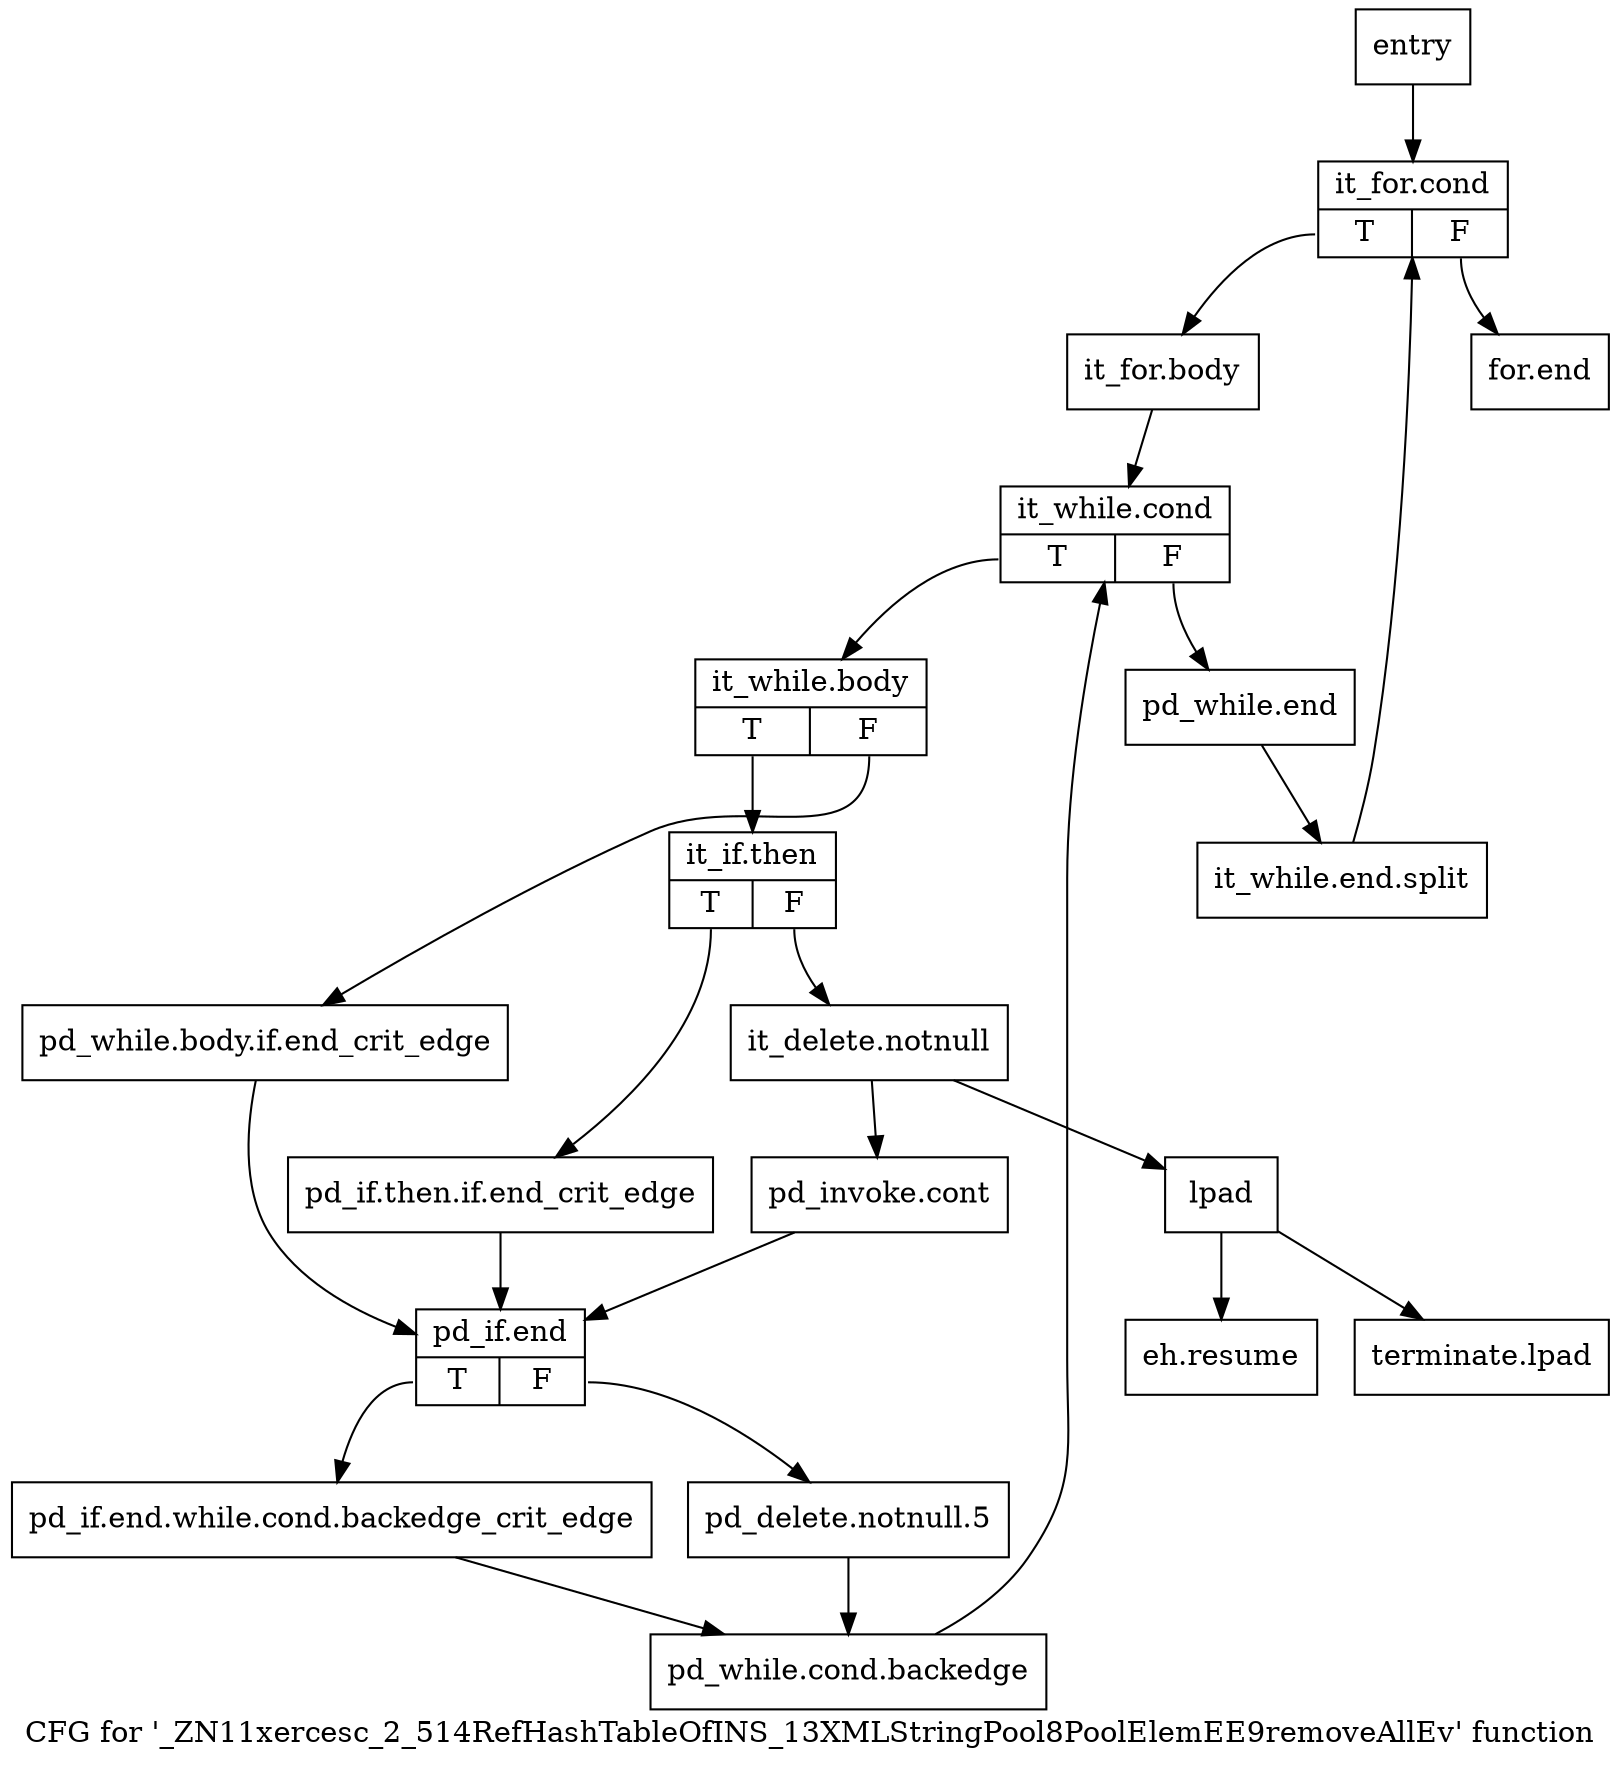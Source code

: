 digraph "CFG for '_ZN11xercesc_2_514RefHashTableOfINS_13XMLStringPool8PoolElemEE9removeAllEv' function" {
	label="CFG for '_ZN11xercesc_2_514RefHashTableOfINS_13XMLStringPool8PoolElemEE9removeAllEv' function";

	Node0x47bc5e0 [shape=record,label="{entry}"];
	Node0x47bc5e0 -> Node0x47bc630;
	Node0x47bc630 [shape=record,label="{it_for.cond|{<s0>T|<s1>F}}"];
	Node0x47bc630:s0 -> Node0x47bc680;
	Node0x47bc630:s1 -> Node0x47bcae0;
	Node0x47bc680 [shape=record,label="{it_for.body}"];
	Node0x47bc680 -> Node0x47bc6d0;
	Node0x47bc6d0 [shape=record,label="{it_while.cond|{<s0>T|<s1>F}}"];
	Node0x47bc6d0:s0 -> Node0x47bc720;
	Node0x47bc6d0:s1 -> Node0x47bca90;
	Node0x47bc720 [shape=record,label="{it_while.body|{<s0>T|<s1>F}}"];
	Node0x47bc720:s0 -> Node0x47bc7c0;
	Node0x47bc720:s1 -> Node0x47bc770;
	Node0x47bc770 [shape=record,label="{pd_while.body.if.end_crit_edge}"];
	Node0x47bc770 -> Node0x47bc950;
	Node0x47bc7c0 [shape=record,label="{it_if.then|{<s0>T|<s1>F}}"];
	Node0x47bc7c0:s0 -> Node0x47bc810;
	Node0x47bc7c0:s1 -> Node0x47bc860;
	Node0x47bc810 [shape=record,label="{pd_if.then.if.end_crit_edge}"];
	Node0x47bc810 -> Node0x47bc950;
	Node0x47bc860 [shape=record,label="{it_delete.notnull}"];
	Node0x47bc860 -> Node0x47bc8b0;
	Node0x47bc860 -> Node0x47bc900;
	Node0x47bc8b0 [shape=record,label="{pd_invoke.cont}"];
	Node0x47bc8b0 -> Node0x47bc950;
	Node0x47bc900 [shape=record,label="{lpad}"];
	Node0x47bc900 -> Node0x47bcb30;
	Node0x47bc900 -> Node0x47bcb80;
	Node0x47bc950 [shape=record,label="{pd_if.end|{<s0>T|<s1>F}}"];
	Node0x47bc950:s0 -> Node0x47bc9a0;
	Node0x47bc950:s1 -> Node0x47bc9f0;
	Node0x47bc9a0 [shape=record,label="{pd_if.end.while.cond.backedge_crit_edge}"];
	Node0x47bc9a0 -> Node0x47bca40;
	Node0x47bc9f0 [shape=record,label="{pd_delete.notnull.5}"];
	Node0x47bc9f0 -> Node0x47bca40;
	Node0x47bca40 [shape=record,label="{pd_while.cond.backedge}"];
	Node0x47bca40 -> Node0x47bc6d0;
	Node0x47bca90 [shape=record,label="{pd_while.end}"];
	Node0x47bca90 -> Node0xafabd60;
	Node0xafabd60 [shape=record,label="{it_while.end.split}"];
	Node0xafabd60 -> Node0x47bc630;
	Node0x47bcae0 [shape=record,label="{for.end}"];
	Node0x47bcb30 [shape=record,label="{eh.resume}"];
	Node0x47bcb80 [shape=record,label="{terminate.lpad}"];
}
